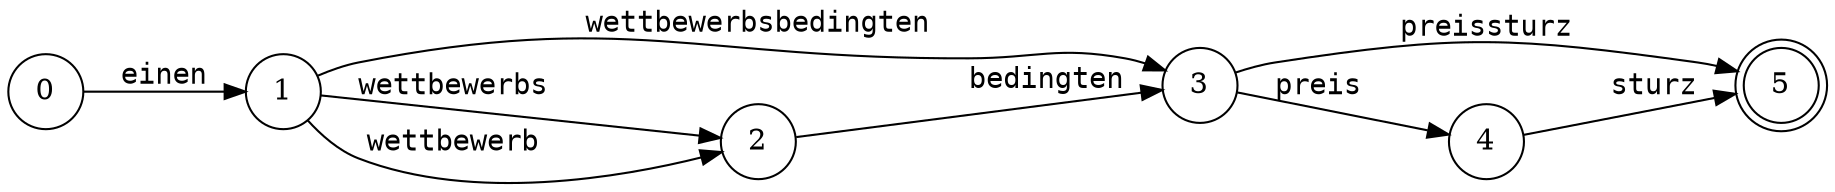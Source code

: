 digraph lattice {
rankdir = LR;
edge [fontname=Consolas];
node [shape=circle];
0 -> 1 [label="einen"];
1 -> 3 [label="wettbewerbsbedingten"];
1 -> 2 [label="wettbewerbs"];
1 -> 2 [label="wettbewerb"];
2 -> 3 [label="bedingten"];
3 -> 5 [label="preissturz"];
3 -> 4 [label="preis"];
4 -> 5 [label="sturz"];
5 [shape=doublecircle]
}
